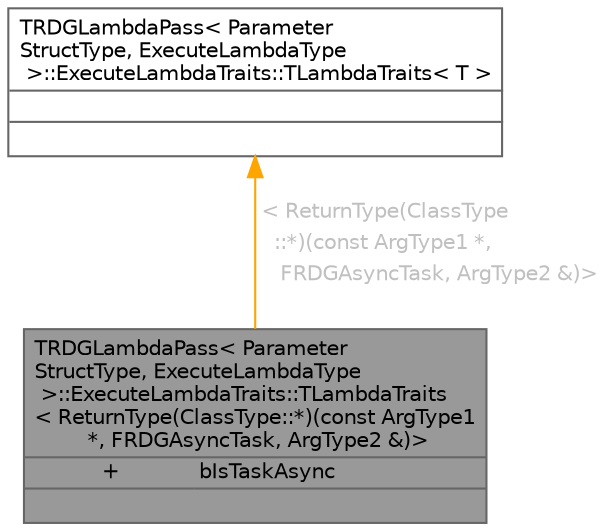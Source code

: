 digraph "TRDGLambdaPass&lt; ParameterStructType, ExecuteLambdaType &gt;::ExecuteLambdaTraits::TLambdaTraits&lt; ReturnType(ClassType::*)(const ArgType1 *, FRDGAsyncTask, ArgType2 &amp;)&gt;"
{
 // INTERACTIVE_SVG=YES
 // LATEX_PDF_SIZE
  bgcolor="transparent";
  edge [fontname=Helvetica,fontsize=10,labelfontname=Helvetica,labelfontsize=10];
  node [fontname=Helvetica,fontsize=10,shape=box,height=0.2,width=0.4];
  Node1 [id="Node000001",shape=plain,label=<<TABLE CELLBORDER="0" BORDER="1"><TR><TD COLSPAN="2" CELLPADDING="1" CELLSPACING="0">TRDGLambdaPass&lt; Parameter<BR ALIGN="LEFT"/>StructType, ExecuteLambdaType<BR ALIGN="LEFT"/> &gt;::ExecuteLambdaTraits::TLambdaTraits<BR ALIGN="LEFT"/>&lt; ReturnType(ClassType::*)(const ArgType1<BR ALIGN="LEFT"/> *, FRDGAsyncTask, ArgType2 &amp;)&gt;</TD></TR>
<HR/>
<TR><TD VALIGN="top" CELLPADDING="1" CELLSPACING="0">+</TD><TD VALIGN="top" ALIGN="LEFT" CELLPADDING="1" CELLSPACING="0">bIsTaskAsync<BR ALIGN="LEFT"/></TD></TR>
<HR/>
<TR><TD COLSPAN="2" CELLPADDING="1" CELLSPACING="0">&nbsp;</TD></TR>
</TABLE>>
,height=0.2,width=0.4,color="gray40", fillcolor="grey60", style="filled", fontcolor="black",tooltip=" "];
  Node2 -> Node1 [id="edge1_Node000001_Node000002",dir="back",color="orange",style="solid",tooltip=" ",label=<<TABLE CELLBORDER="0" BORDER="0"><TR><TD VALIGN="top" ALIGN="LEFT" CELLPADDING="1" CELLSPACING="0">&lt; ReturnType(ClassType</TD></TR>
<TR><TD VALIGN="top" ALIGN="LEFT" CELLPADDING="1" CELLSPACING="0">&nbsp;&nbsp;::*)(const ArgType1 *,</TD></TR>
<TR><TD VALIGN="top" ALIGN="LEFT" CELLPADDING="1" CELLSPACING="0">&nbsp;&nbsp; FRDGAsyncTask, ArgType2 &amp;)&gt;</TD></TR>
</TABLE>> ,fontcolor="grey" ];
  Node2 [id="Node000002",shape=plain,label=<<TABLE CELLBORDER="0" BORDER="1"><TR><TD COLSPAN="2" CELLPADDING="1" CELLSPACING="0">TRDGLambdaPass&lt; Parameter<BR ALIGN="LEFT"/>StructType, ExecuteLambdaType<BR ALIGN="LEFT"/> &gt;::ExecuteLambdaTraits::TLambdaTraits&lt; T &gt;</TD></TR>
<HR/>
<TR><TD COLSPAN="2" CELLPADDING="1" CELLSPACING="0">&nbsp;</TD></TR>
<HR/>
<TR><TD COLSPAN="2" CELLPADDING="1" CELLSPACING="0">&nbsp;</TD></TR>
</TABLE>>
,height=0.2,width=0.4,color="gray40", fillcolor="white", style="filled",URL="$d3/d9e/structTRDGLambdaPass_1_1ExecuteLambdaTraits_1_1TLambdaTraits.html",tooltip=" "];
}
